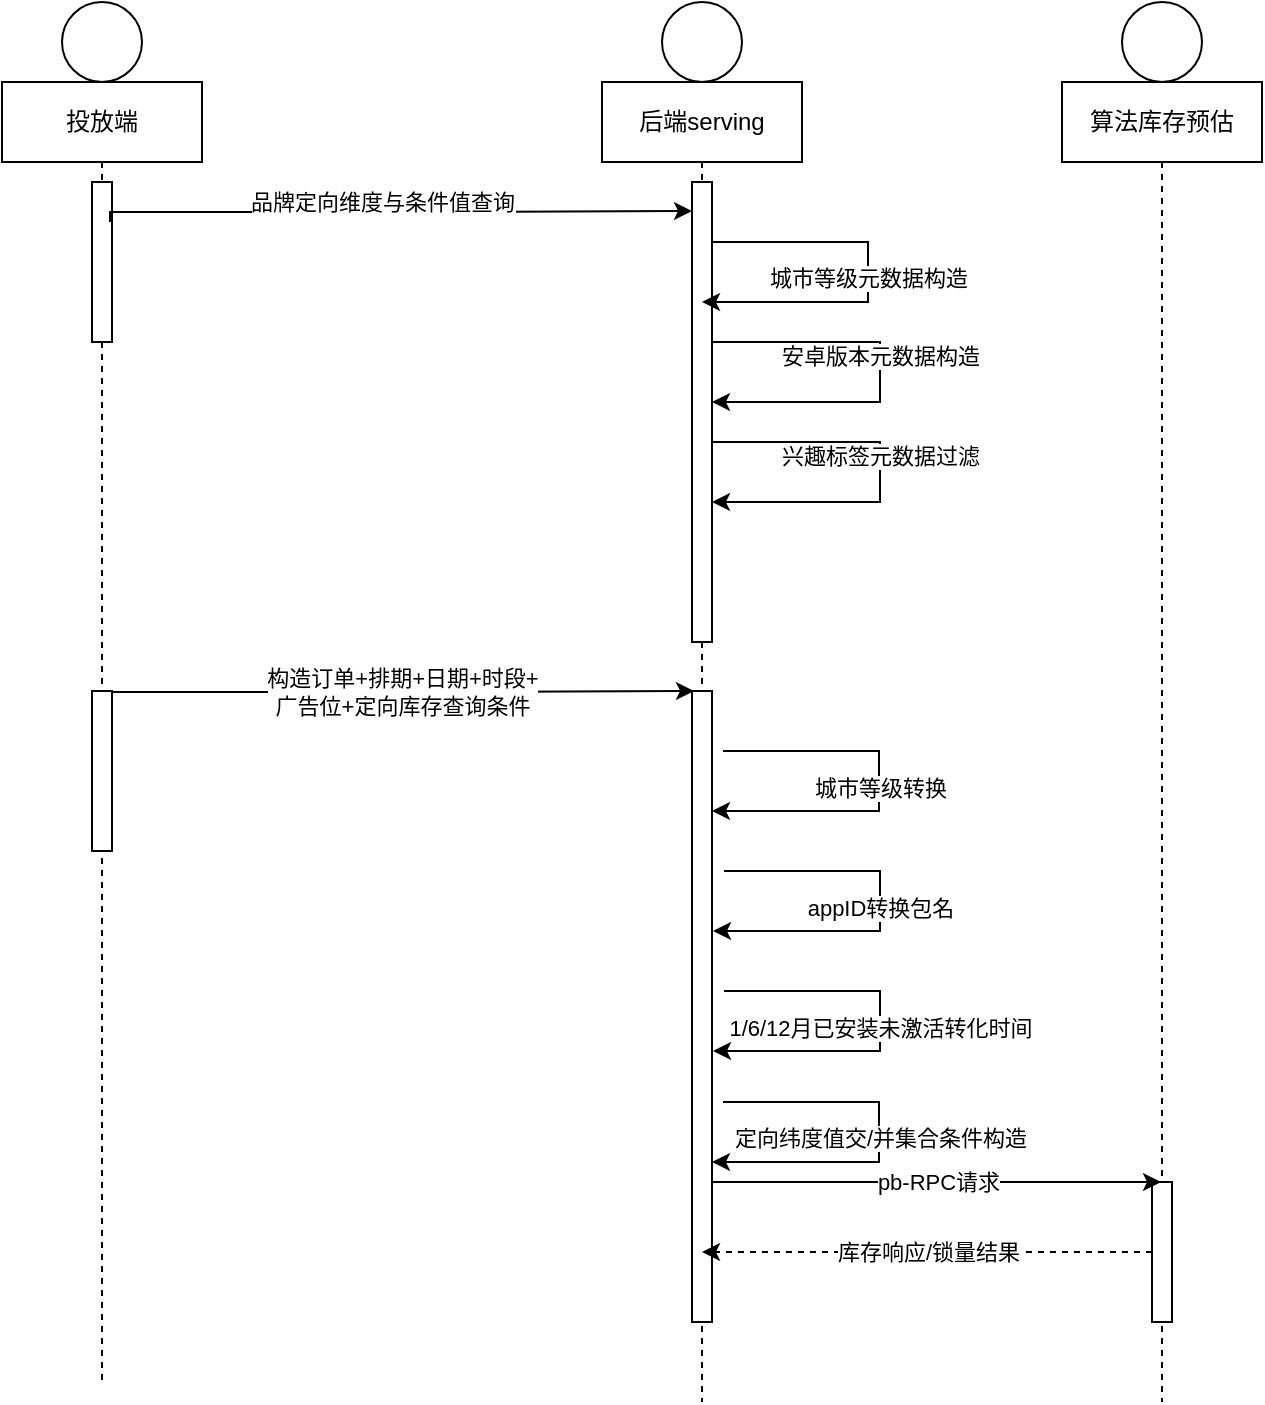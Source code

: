 <mxfile version="14.7.6" type="github">
  <diagram id="4WeLWoLbl9c9doZnRNi1" name="Page-1">
    <mxGraphModel dx="782" dy="380" grid="1" gridSize="10" guides="1" tooltips="1" connect="1" arrows="1" fold="1" page="1" pageScale="1" pageWidth="1100" pageHeight="850" math="0" shadow="0">
      <root>
        <mxCell id="0" />
        <mxCell id="1" parent="0" />
        <mxCell id="g26gJI3OPP5dfYRT891p-5" value="" style="shape=umlLifeline;participant=umlEntity;perimeter=lifelinePerimeter;whiteSpace=wrap;html=1;container=1;collapsible=0;recursiveResize=0;verticalAlign=top;spacingTop=36;outlineConnect=0;" parent="1" vertex="1">
          <mxGeometry x="380" y="20" width="40" height="40" as="geometry" />
        </mxCell>
        <mxCell id="g26gJI3OPP5dfYRT891p-6" value="后端serving" style="shape=umlLifeline;perimeter=lifelinePerimeter;whiteSpace=wrap;html=1;container=1;collapsible=0;recursiveResize=0;outlineConnect=0;" parent="1" vertex="1">
          <mxGeometry x="350" y="60" width="100" height="660" as="geometry" />
        </mxCell>
        <mxCell id="g26gJI3OPP5dfYRT891p-7" value="" style="html=1;points=[];perimeter=orthogonalPerimeter;" parent="g26gJI3OPP5dfYRT891p-6" vertex="1">
          <mxGeometry x="45" y="50" width="10" height="230" as="geometry" />
        </mxCell>
        <mxCell id="g26gJI3OPP5dfYRT891p-35" value="城市等级元数据构造" style="edgeStyle=orthogonalEdgeStyle;rounded=0;orthogonalLoop=1;jettySize=auto;html=1;" parent="g26gJI3OPP5dfYRT891p-6" source="g26gJI3OPP5dfYRT891p-7" target="g26gJI3OPP5dfYRT891p-6" edge="1">
          <mxGeometry relative="1" as="geometry">
            <mxPoint x="210" y="270" as="targetPoint" />
            <Array as="points">
              <mxPoint x="133" y="80" />
              <mxPoint x="133" y="110" />
            </Array>
          </mxGeometry>
        </mxCell>
        <mxCell id="g26gJI3OPP5dfYRT891p-8" value="" style="shape=umlLifeline;participant=umlEntity;perimeter=lifelinePerimeter;whiteSpace=wrap;html=1;container=1;collapsible=0;recursiveResize=0;verticalAlign=top;spacingTop=36;outlineConnect=0;" parent="1" vertex="1">
          <mxGeometry x="80" y="20" width="40" height="40" as="geometry" />
        </mxCell>
        <mxCell id="g26gJI3OPP5dfYRT891p-9" value="投放端" style="shape=umlLifeline;perimeter=lifelinePerimeter;whiteSpace=wrap;html=1;container=1;collapsible=0;recursiveResize=0;outlineConnect=0;" parent="1" vertex="1">
          <mxGeometry x="50" y="60" width="100" height="650" as="geometry" />
        </mxCell>
        <mxCell id="g26gJI3OPP5dfYRT891p-10" value="" style="html=1;points=[];perimeter=orthogonalPerimeter;" parent="g26gJI3OPP5dfYRT891p-9" vertex="1">
          <mxGeometry x="45" y="50" width="10" height="80" as="geometry" />
        </mxCell>
        <mxCell id="g26gJI3OPP5dfYRT891p-11" style="edgeStyle=orthogonalEdgeStyle;rounded=0;orthogonalLoop=1;jettySize=auto;html=1;entryX=0.1;entryY=0.05;entryDx=0;entryDy=0;entryPerimeter=0;" parent="1" edge="1">
          <mxGeometry relative="1" as="geometry">
            <Array as="points">
              <mxPoint x="104" y="125" />
              <mxPoint x="269" y="125" />
            </Array>
            <mxPoint x="104" y="130" as="sourcePoint" />
            <mxPoint x="395" y="124.5" as="targetPoint" />
          </mxGeometry>
        </mxCell>
        <mxCell id="g26gJI3OPP5dfYRT891p-12" value="品牌定向维度与条件值查询" style="edgeLabel;html=1;align=center;verticalAlign=middle;resizable=0;points=[];" parent="g26gJI3OPP5dfYRT891p-11" vertex="1" connectable="0">
          <mxGeometry x="-0.422" y="-1" relative="1" as="geometry">
            <mxPoint x="55" y="-6" as="offset" />
          </mxGeometry>
        </mxCell>
        <mxCell id="g26gJI3OPP5dfYRT891p-20" value="" style="shape=umlLifeline;participant=umlEntity;perimeter=lifelinePerimeter;whiteSpace=wrap;html=1;container=1;collapsible=0;recursiveResize=0;verticalAlign=top;spacingTop=36;outlineConnect=0;" parent="1" vertex="1">
          <mxGeometry x="610" y="20" width="40" height="40" as="geometry" />
        </mxCell>
        <mxCell id="g26gJI3OPP5dfYRT891p-21" value="算法库存预估" style="shape=umlLifeline;perimeter=lifelinePerimeter;whiteSpace=wrap;html=1;container=1;collapsible=0;recursiveResize=0;outlineConnect=0;" parent="1" vertex="1">
          <mxGeometry x="580" y="60" width="100" height="660" as="geometry" />
        </mxCell>
        <mxCell id="g26gJI3OPP5dfYRT891p-22" value="" style="html=1;points=[];perimeter=orthogonalPerimeter;" parent="g26gJI3OPP5dfYRT891p-21" vertex="1">
          <mxGeometry x="45" y="550" width="10" height="70" as="geometry" />
        </mxCell>
        <mxCell id="g26gJI3OPP5dfYRT891p-54" value="pb-RPC请求" style="edgeStyle=orthogonalEdgeStyle;rounded=0;orthogonalLoop=1;jettySize=auto;html=1;" parent="1" source="g26gJI3OPP5dfYRT891p-40" target="g26gJI3OPP5dfYRT891p-21" edge="1">
          <mxGeometry relative="1" as="geometry">
            <Array as="points">
              <mxPoint x="450" y="610" />
              <mxPoint x="450" y="610" />
            </Array>
          </mxGeometry>
        </mxCell>
        <mxCell id="g26gJI3OPP5dfYRT891p-40" value="" style="html=1;points=[];perimeter=orthogonalPerimeter;" parent="1" vertex="1">
          <mxGeometry x="395" y="364.5" width="10" height="315.5" as="geometry" />
        </mxCell>
        <mxCell id="g26gJI3OPP5dfYRT891p-43" value="城市等级转换" style="edgeStyle=orthogonalEdgeStyle;rounded=0;orthogonalLoop=1;jettySize=auto;html=1;" parent="1" edge="1">
          <mxGeometry relative="1" as="geometry">
            <mxPoint x="405" y="424.5" as="targetPoint" />
            <mxPoint x="410.5" y="394.5" as="sourcePoint" />
            <Array as="points">
              <mxPoint x="488.5" y="394.5" />
              <mxPoint x="488.5" y="424.5" />
            </Array>
          </mxGeometry>
        </mxCell>
        <mxCell id="g26gJI3OPP5dfYRT891p-44" value="1/6/12月已安装未激活转化时间" style="edgeStyle=orthogonalEdgeStyle;rounded=0;orthogonalLoop=1;jettySize=auto;html=1;" parent="1" edge="1">
          <mxGeometry relative="1" as="geometry">
            <mxPoint x="405.5" y="544.5" as="targetPoint" />
            <mxPoint x="411" y="514.5" as="sourcePoint" />
            <Array as="points">
              <mxPoint x="489" y="514.5" />
              <mxPoint x="489" y="544.5" />
            </Array>
          </mxGeometry>
        </mxCell>
        <mxCell id="g26gJI3OPP5dfYRT891p-45" value="appID转换包名" style="edgeStyle=orthogonalEdgeStyle;rounded=0;orthogonalLoop=1;jettySize=auto;html=1;" parent="1" edge="1">
          <mxGeometry relative="1" as="geometry">
            <mxPoint x="405.5" y="484.5" as="targetPoint" />
            <mxPoint x="411" y="454.5" as="sourcePoint" />
            <Array as="points">
              <mxPoint x="489" y="454.5" />
              <mxPoint x="489" y="484.5" />
            </Array>
          </mxGeometry>
        </mxCell>
        <mxCell id="g26gJI3OPP5dfYRT891p-46" value="" style="html=1;points=[];perimeter=orthogonalPerimeter;" parent="1" vertex="1">
          <mxGeometry x="95" y="364.5" width="10" height="80" as="geometry" />
        </mxCell>
        <mxCell id="g26gJI3OPP5dfYRT891p-47" style="edgeStyle=orthogonalEdgeStyle;rounded=0;orthogonalLoop=1;jettySize=auto;html=1;entryX=0.1;entryY=0.05;entryDx=0;entryDy=0;entryPerimeter=0;" parent="1" edge="1">
          <mxGeometry relative="1" as="geometry">
            <Array as="points">
              <mxPoint x="105" y="365" />
              <mxPoint x="270" y="365" />
            </Array>
            <mxPoint x="105" y="370" as="sourcePoint" />
            <mxPoint x="396" y="364.5" as="targetPoint" />
          </mxGeometry>
        </mxCell>
        <mxCell id="g26gJI3OPP5dfYRT891p-48" value="构造订单+排期+日期+时段+&lt;br&gt;广告位+定向库存查询条件" style="edgeLabel;html=1;align=center;verticalAlign=middle;resizable=0;points=[];" parent="g26gJI3OPP5dfYRT891p-47" vertex="1" connectable="0">
          <mxGeometry x="-0.422" y="-1" relative="1" as="geometry">
            <mxPoint x="64" y="-1" as="offset" />
          </mxGeometry>
        </mxCell>
        <mxCell id="g26gJI3OPP5dfYRT891p-51" value="安卓版本元数据构造" style="edgeStyle=orthogonalEdgeStyle;rounded=0;orthogonalLoop=1;jettySize=auto;html=1;exitX=1;exitY=0.421;exitDx=0;exitDy=0;exitPerimeter=0;" parent="1" source="g26gJI3OPP5dfYRT891p-7" edge="1">
          <mxGeometry relative="1" as="geometry">
            <mxPoint x="405" y="220" as="targetPoint" />
            <mxPoint x="411" y="190" as="sourcePoint" />
            <Array as="points">
              <mxPoint x="489" y="190" />
              <mxPoint x="489" y="220" />
            </Array>
          </mxGeometry>
        </mxCell>
        <mxCell id="g26gJI3OPP5dfYRT891p-52" value="兴趣标签元数据过滤" style="edgeStyle=orthogonalEdgeStyle;rounded=0;orthogonalLoop=1;jettySize=auto;html=1;exitX=1;exitY=0.421;exitDx=0;exitDy=0;exitPerimeter=0;" parent="1" edge="1">
          <mxGeometry relative="1" as="geometry">
            <mxPoint x="405" y="270" as="targetPoint" />
            <mxPoint x="405" y="256.83" as="sourcePoint" />
            <Array as="points">
              <mxPoint x="489" y="240" />
              <mxPoint x="489" y="270" />
            </Array>
          </mxGeometry>
        </mxCell>
        <mxCell id="g26gJI3OPP5dfYRT891p-53" value="定向纬度值交/并集合条件构造" style="edgeStyle=orthogonalEdgeStyle;rounded=0;orthogonalLoop=1;jettySize=auto;html=1;" parent="1" edge="1">
          <mxGeometry relative="1" as="geometry">
            <mxPoint x="405" y="600" as="targetPoint" />
            <mxPoint x="410.5" y="570" as="sourcePoint" />
            <Array as="points">
              <mxPoint x="488.5" y="570" />
              <mxPoint x="488.5" y="600" />
            </Array>
          </mxGeometry>
        </mxCell>
        <mxCell id="g26gJI3OPP5dfYRT891p-55" value="库存响应/锁量结果" style="edgeStyle=orthogonalEdgeStyle;rounded=0;orthogonalLoop=1;jettySize=auto;html=1;dashed=1;" parent="1" source="g26gJI3OPP5dfYRT891p-22" target="g26gJI3OPP5dfYRT891p-6" edge="1">
          <mxGeometry relative="1" as="geometry">
            <Array as="points">
              <mxPoint x="470" y="645" />
              <mxPoint x="470" y="645" />
            </Array>
          </mxGeometry>
        </mxCell>
      </root>
    </mxGraphModel>
  </diagram>
</mxfile>
